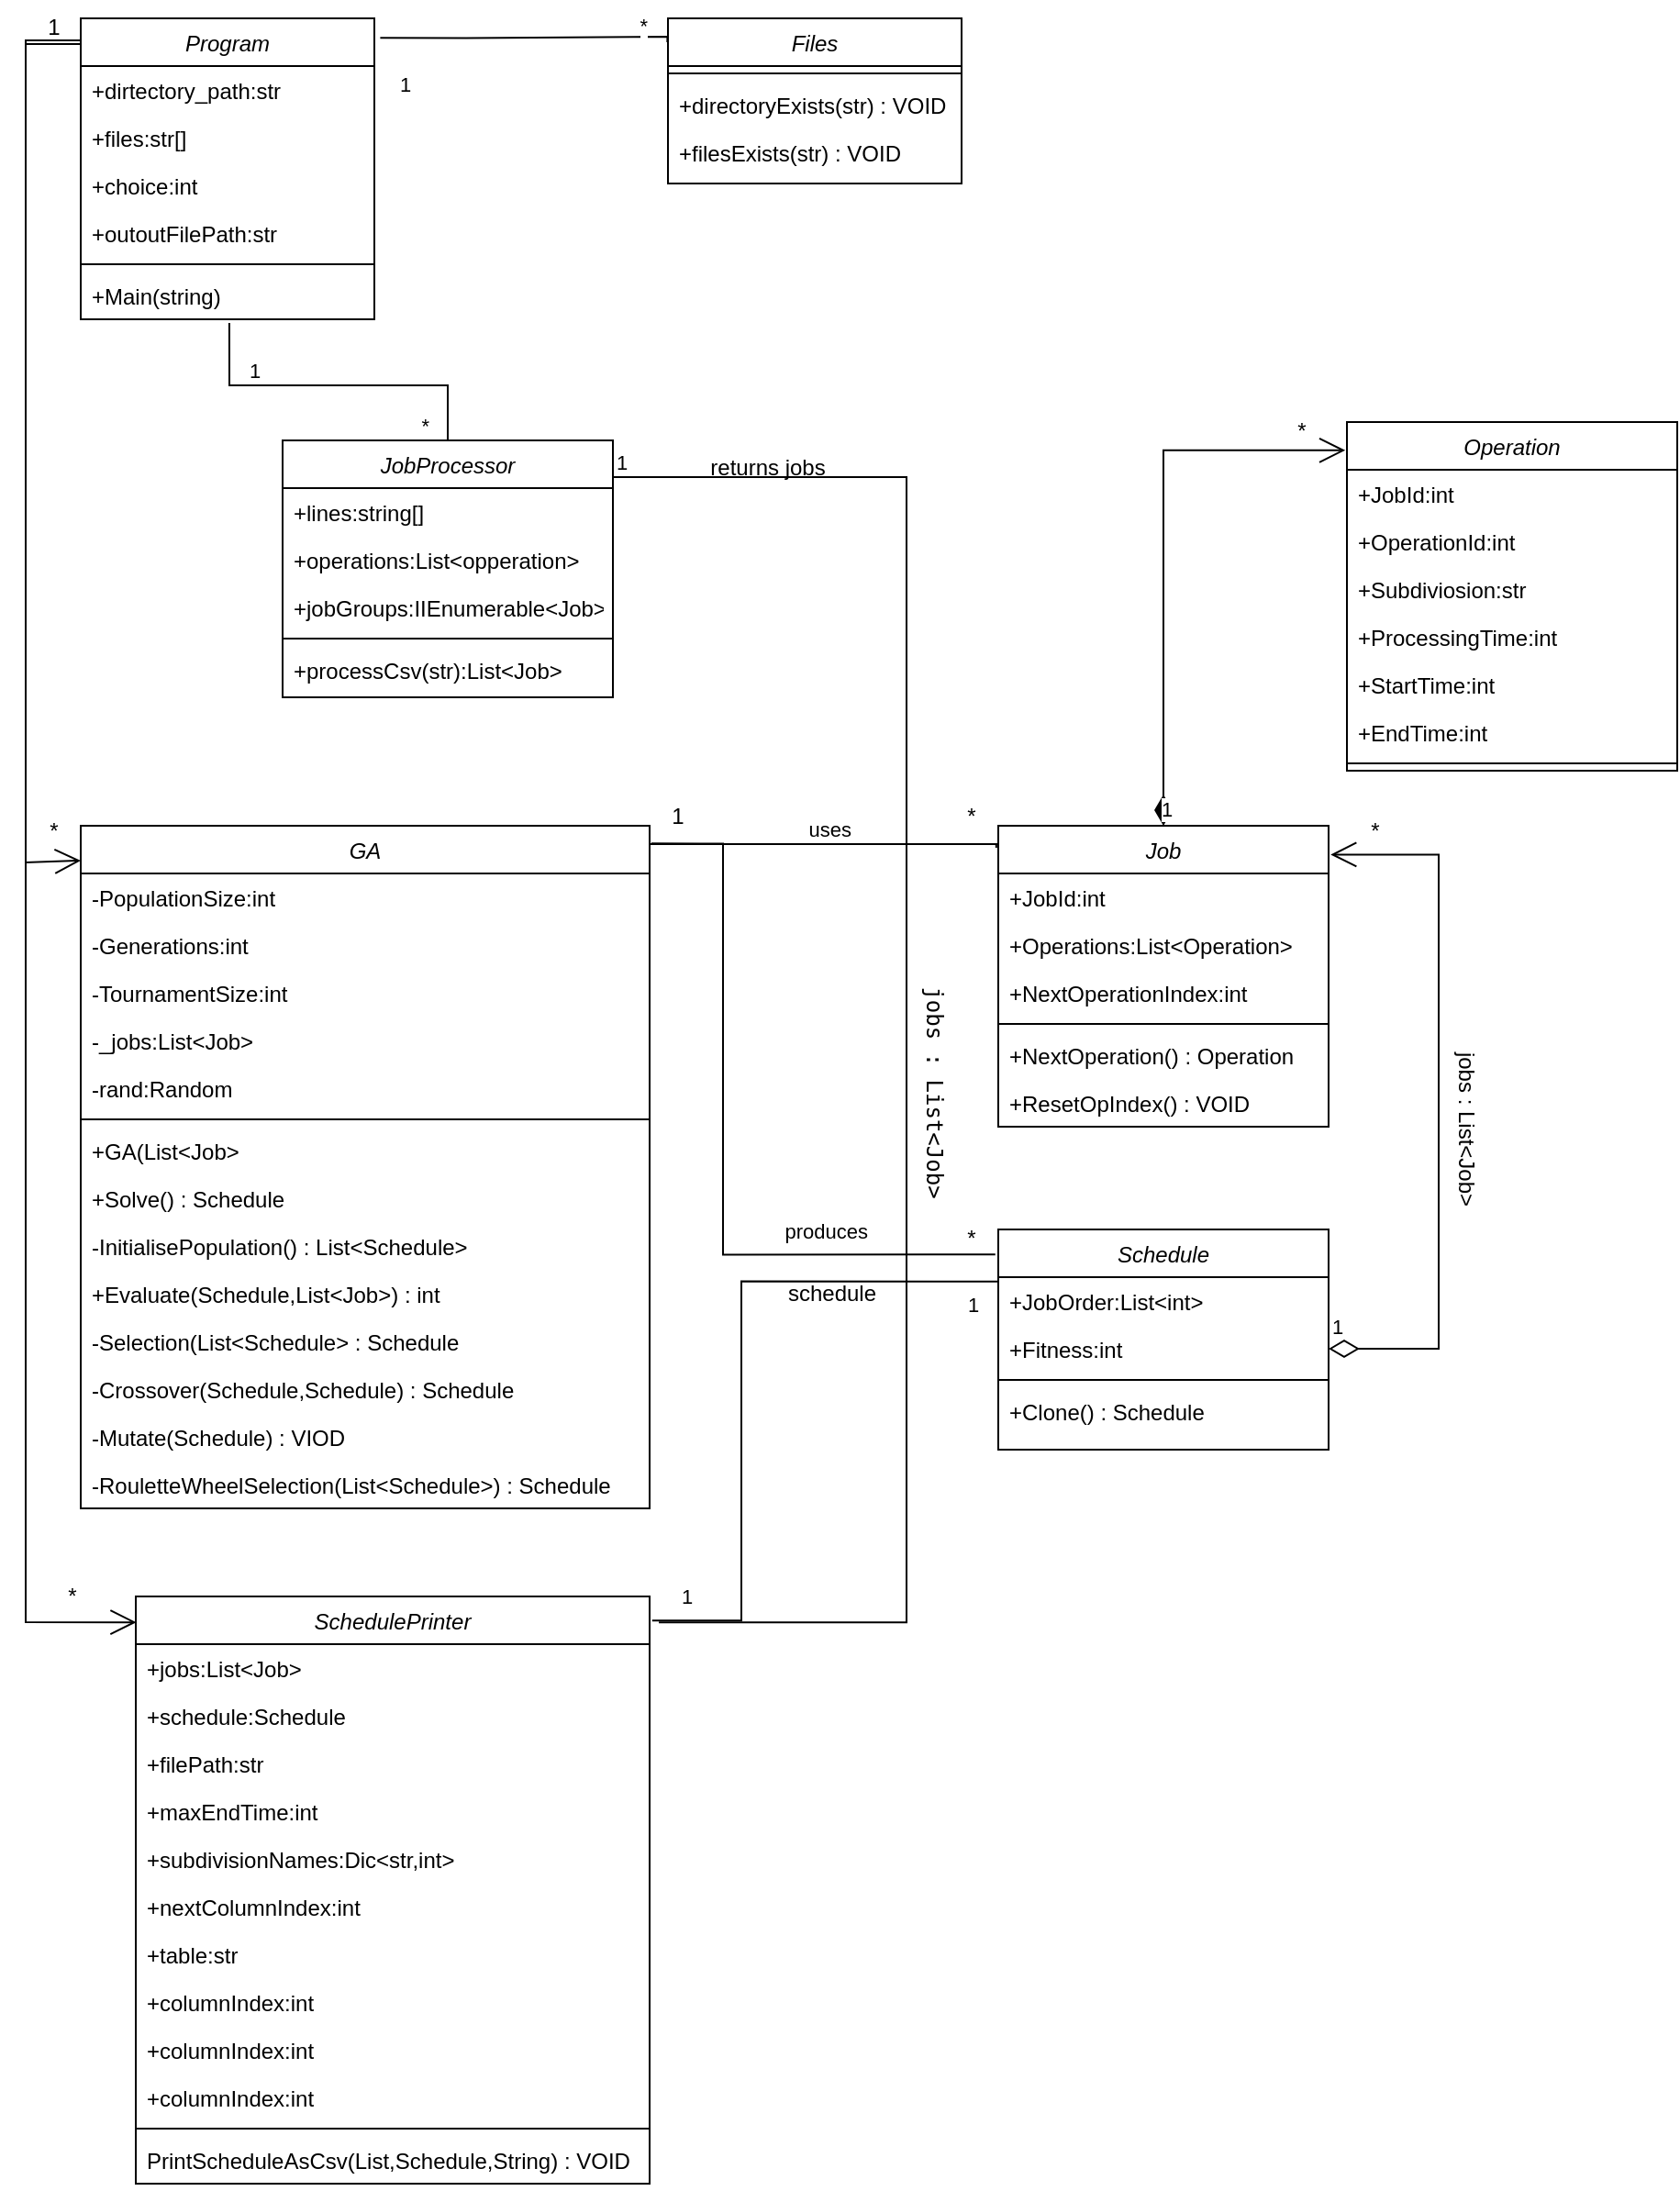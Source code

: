 <mxfile version="26.2.14">
  <diagram id="C5RBs43oDa-KdzZeNtuy" name="Page-1">
    <mxGraphModel dx="3420" dy="1413" grid="1" gridSize="10" guides="1" tooltips="1" connect="1" arrows="1" fold="1" page="1" pageScale="1" pageWidth="827" pageHeight="1169" math="0" shadow="0">
      <root>
        <mxCell id="WIyWlLk6GJQsqaUBKTNV-0" />
        <mxCell id="WIyWlLk6GJQsqaUBKTNV-1" parent="WIyWlLk6GJQsqaUBKTNV-0" />
        <mxCell id="zkfFHV4jXpPFQw0GAbJ--0" value="Program" style="swimlane;fontStyle=2;align=center;verticalAlign=top;childLayout=stackLayout;horizontal=1;startSize=26;horizontalStack=0;resizeParent=1;resizeLast=0;collapsible=1;marginBottom=0;rounded=0;shadow=0;strokeWidth=1;" parent="WIyWlLk6GJQsqaUBKTNV-1" vertex="1">
          <mxGeometry x="40" y="200" width="160" height="164" as="geometry">
            <mxRectangle x="230" y="140" width="160" height="26" as="alternateBounds" />
          </mxGeometry>
        </mxCell>
        <mxCell id="zkfFHV4jXpPFQw0GAbJ--1" value="+dirtectory_path:str" style="text;align=left;verticalAlign=top;spacingLeft=4;spacingRight=4;overflow=hidden;rotatable=0;points=[[0,0.5],[1,0.5]];portConstraint=eastwest;" parent="zkfFHV4jXpPFQw0GAbJ--0" vertex="1">
          <mxGeometry y="26" width="160" height="26" as="geometry" />
        </mxCell>
        <mxCell id="zkfFHV4jXpPFQw0GAbJ--2" value="+files:str[]" style="text;align=left;verticalAlign=top;spacingLeft=4;spacingRight=4;overflow=hidden;rotatable=0;points=[[0,0.5],[1,0.5]];portConstraint=eastwest;rounded=0;shadow=0;html=0;" parent="zkfFHV4jXpPFQw0GAbJ--0" vertex="1">
          <mxGeometry y="52" width="160" height="26" as="geometry" />
        </mxCell>
        <mxCell id="zkfFHV4jXpPFQw0GAbJ--3" value="+choice:int" style="text;align=left;verticalAlign=top;spacingLeft=4;spacingRight=4;overflow=hidden;rotatable=0;points=[[0,0.5],[1,0.5]];portConstraint=eastwest;rounded=0;shadow=0;html=0;" parent="zkfFHV4jXpPFQw0GAbJ--0" vertex="1">
          <mxGeometry y="78" width="160" height="26" as="geometry" />
        </mxCell>
        <mxCell id="TFi6oCp4vvTD5v9REaAA-0" value="+outoutFilePath:str" style="text;align=left;verticalAlign=top;spacingLeft=4;spacingRight=4;overflow=hidden;rotatable=0;points=[[0,0.5],[1,0.5]];portConstraint=eastwest;rounded=0;shadow=0;html=0;" parent="zkfFHV4jXpPFQw0GAbJ--0" vertex="1">
          <mxGeometry y="104" width="160" height="26" as="geometry" />
        </mxCell>
        <mxCell id="zkfFHV4jXpPFQw0GAbJ--4" value="" style="line;html=1;strokeWidth=1;align=left;verticalAlign=middle;spacingTop=-1;spacingLeft=3;spacingRight=3;rotatable=0;labelPosition=right;points=[];portConstraint=eastwest;" parent="zkfFHV4jXpPFQw0GAbJ--0" vertex="1">
          <mxGeometry y="130" width="160" height="8" as="geometry" />
        </mxCell>
        <mxCell id="zkfFHV4jXpPFQw0GAbJ--5" value="+Main(string)" style="text;align=left;verticalAlign=top;spacingLeft=4;spacingRight=4;overflow=hidden;rotatable=0;points=[[0,0.5],[1,0.5]];portConstraint=eastwest;" parent="zkfFHV4jXpPFQw0GAbJ--0" vertex="1">
          <mxGeometry y="138" width="160" height="26" as="geometry" />
        </mxCell>
        <mxCell id="TFi6oCp4vvTD5v9REaAA-1" value="SchedulePrinter" style="swimlane;fontStyle=2;align=center;verticalAlign=top;childLayout=stackLayout;horizontal=1;startSize=26;horizontalStack=0;resizeParent=1;resizeLast=0;collapsible=1;marginBottom=0;rounded=0;shadow=0;strokeWidth=1;" parent="WIyWlLk6GJQsqaUBKTNV-1" vertex="1">
          <mxGeometry x="70" y="1060" width="280" height="320" as="geometry">
            <mxRectangle x="240" y="40" width="160" height="26" as="alternateBounds" />
          </mxGeometry>
        </mxCell>
        <mxCell id="TFi6oCp4vvTD5v9REaAA-2" value="+jobs:List&lt;Job&gt;" style="text;align=left;verticalAlign=top;spacingLeft=4;spacingRight=4;overflow=hidden;rotatable=0;points=[[0,0.5],[1,0.5]];portConstraint=eastwest;" parent="TFi6oCp4vvTD5v9REaAA-1" vertex="1">
          <mxGeometry y="26" width="280" height="26" as="geometry" />
        </mxCell>
        <mxCell id="TFi6oCp4vvTD5v9REaAA-3" value="+schedule:Schedule" style="text;align=left;verticalAlign=top;spacingLeft=4;spacingRight=4;overflow=hidden;rotatable=0;points=[[0,0.5],[1,0.5]];portConstraint=eastwest;rounded=0;shadow=0;html=0;" parent="TFi6oCp4vvTD5v9REaAA-1" vertex="1">
          <mxGeometry y="52" width="280" height="26" as="geometry" />
        </mxCell>
        <mxCell id="TFi6oCp4vvTD5v9REaAA-4" value="+filePath:str" style="text;align=left;verticalAlign=top;spacingLeft=4;spacingRight=4;overflow=hidden;rotatable=0;points=[[0,0.5],[1,0.5]];portConstraint=eastwest;rounded=0;shadow=0;html=0;" parent="TFi6oCp4vvTD5v9REaAA-1" vertex="1">
          <mxGeometry y="78" width="280" height="26" as="geometry" />
        </mxCell>
        <mxCell id="TFi6oCp4vvTD5v9REaAA-5" value="+maxEndTime:int" style="text;align=left;verticalAlign=top;spacingLeft=4;spacingRight=4;overflow=hidden;rotatable=0;points=[[0,0.5],[1,0.5]];portConstraint=eastwest;rounded=0;shadow=0;html=0;" parent="TFi6oCp4vvTD5v9REaAA-1" vertex="1">
          <mxGeometry y="104" width="280" height="26" as="geometry" />
        </mxCell>
        <mxCell id="TFi6oCp4vvTD5v9REaAA-8" value="+subdivisionNames:Dic&lt;str,int&gt;" style="text;align=left;verticalAlign=top;spacingLeft=4;spacingRight=4;overflow=hidden;rotatable=0;points=[[0,0.5],[1,0.5]];portConstraint=eastwest;rounded=0;shadow=0;html=0;" parent="TFi6oCp4vvTD5v9REaAA-1" vertex="1">
          <mxGeometry y="130" width="280" height="26" as="geometry" />
        </mxCell>
        <mxCell id="TFi6oCp4vvTD5v9REaAA-10" value="+nextColumnIndex:int" style="text;align=left;verticalAlign=top;spacingLeft=4;spacingRight=4;overflow=hidden;rotatable=0;points=[[0,0.5],[1,0.5]];portConstraint=eastwest;rounded=0;shadow=0;html=0;" parent="TFi6oCp4vvTD5v9REaAA-1" vertex="1">
          <mxGeometry y="156" width="280" height="26" as="geometry" />
        </mxCell>
        <mxCell id="TFi6oCp4vvTD5v9REaAA-12" value="+table:str" style="text;align=left;verticalAlign=top;spacingLeft=4;spacingRight=4;overflow=hidden;rotatable=0;points=[[0,0.5],[1,0.5]];portConstraint=eastwest;rounded=0;shadow=0;html=0;" parent="TFi6oCp4vvTD5v9REaAA-1" vertex="1">
          <mxGeometry y="182" width="280" height="26" as="geometry" />
        </mxCell>
        <mxCell id="TFi6oCp4vvTD5v9REaAA-13" value="+columnIndex:int" style="text;align=left;verticalAlign=top;spacingLeft=4;spacingRight=4;overflow=hidden;rotatable=0;points=[[0,0.5],[1,0.5]];portConstraint=eastwest;rounded=0;shadow=0;html=0;" parent="TFi6oCp4vvTD5v9REaAA-1" vertex="1">
          <mxGeometry y="208" width="280" height="26" as="geometry" />
        </mxCell>
        <mxCell id="TFi6oCp4vvTD5v9REaAA-14" value="+columnIndex:int" style="text;align=left;verticalAlign=top;spacingLeft=4;spacingRight=4;overflow=hidden;rotatable=0;points=[[0,0.5],[1,0.5]];portConstraint=eastwest;rounded=0;shadow=0;html=0;" parent="TFi6oCp4vvTD5v9REaAA-1" vertex="1">
          <mxGeometry y="234" width="280" height="26" as="geometry" />
        </mxCell>
        <mxCell id="TFi6oCp4vvTD5v9REaAA-15" value="+columnIndex:int" style="text;align=left;verticalAlign=top;spacingLeft=4;spacingRight=4;overflow=hidden;rotatable=0;points=[[0,0.5],[1,0.5]];portConstraint=eastwest;rounded=0;shadow=0;html=0;" parent="TFi6oCp4vvTD5v9REaAA-1" vertex="1">
          <mxGeometry y="260" width="280" height="26" as="geometry" />
        </mxCell>
        <mxCell id="TFi6oCp4vvTD5v9REaAA-6" value="" style="line;html=1;strokeWidth=1;align=left;verticalAlign=middle;spacingTop=-1;spacingLeft=3;spacingRight=3;rotatable=0;labelPosition=right;points=[];portConstraint=eastwest;" parent="TFi6oCp4vvTD5v9REaAA-1" vertex="1">
          <mxGeometry y="286" width="280" height="8" as="geometry" />
        </mxCell>
        <mxCell id="TFi6oCp4vvTD5v9REaAA-7" value="PrintScheduleAsCsv(List,Schedule,String) : VOID" style="text;align=left;verticalAlign=top;spacingLeft=4;spacingRight=4;overflow=hidden;rotatable=0;points=[[0,0.5],[1,0.5]];portConstraint=eastwest;" parent="TFi6oCp4vvTD5v9REaAA-1" vertex="1">
          <mxGeometry y="294" width="280" height="26" as="geometry" />
        </mxCell>
        <mxCell id="TFi6oCp4vvTD5v9REaAA-16" value="Files" style="swimlane;fontStyle=2;align=center;verticalAlign=top;childLayout=stackLayout;horizontal=1;startSize=26;horizontalStack=0;resizeParent=1;resizeLast=0;collapsible=1;marginBottom=0;rounded=0;shadow=0;strokeWidth=1;" parent="WIyWlLk6GJQsqaUBKTNV-1" vertex="1">
          <mxGeometry x="360" y="200" width="160" height="90" as="geometry">
            <mxRectangle x="230" y="140" width="160" height="26" as="alternateBounds" />
          </mxGeometry>
        </mxCell>
        <mxCell id="TFi6oCp4vvTD5v9REaAA-21" value="" style="line;html=1;strokeWidth=1;align=left;verticalAlign=middle;spacingTop=-1;spacingLeft=3;spacingRight=3;rotatable=0;labelPosition=right;points=[];portConstraint=eastwest;" parent="TFi6oCp4vvTD5v9REaAA-16" vertex="1">
          <mxGeometry y="26" width="160" height="8" as="geometry" />
        </mxCell>
        <mxCell id="TFi6oCp4vvTD5v9REaAA-22" value="+directoryExists(str) : VOID" style="text;align=left;verticalAlign=top;spacingLeft=4;spacingRight=4;overflow=hidden;rotatable=0;points=[[0,0.5],[1,0.5]];portConstraint=eastwest;" parent="TFi6oCp4vvTD5v9REaAA-16" vertex="1">
          <mxGeometry y="34" width="160" height="26" as="geometry" />
        </mxCell>
        <mxCell id="TFi6oCp4vvTD5v9REaAA-23" value="+filesExists(str) : VOID" style="text;align=left;verticalAlign=top;spacingLeft=4;spacingRight=4;overflow=hidden;rotatable=0;points=[[0,0.5],[1,0.5]];portConstraint=eastwest;" parent="TFi6oCp4vvTD5v9REaAA-16" vertex="1">
          <mxGeometry y="60" width="160" height="26" as="geometry" />
        </mxCell>
        <mxCell id="TFi6oCp4vvTD5v9REaAA-24" value="JobProcessor" style="swimlane;fontStyle=2;align=center;verticalAlign=top;childLayout=stackLayout;horizontal=1;startSize=26;horizontalStack=0;resizeParent=1;resizeLast=0;collapsible=1;marginBottom=0;rounded=0;shadow=0;strokeWidth=1;" parent="WIyWlLk6GJQsqaUBKTNV-1" vertex="1">
          <mxGeometry x="150" y="430" width="180" height="140" as="geometry">
            <mxRectangle x="230" y="140" width="160" height="26" as="alternateBounds" />
          </mxGeometry>
        </mxCell>
        <mxCell id="TFi6oCp4vvTD5v9REaAA-25" value="+lines:string[]" style="text;align=left;verticalAlign=top;spacingLeft=4;spacingRight=4;overflow=hidden;rotatable=0;points=[[0,0.5],[1,0.5]];portConstraint=eastwest;" parent="TFi6oCp4vvTD5v9REaAA-24" vertex="1">
          <mxGeometry y="26" width="180" height="26" as="geometry" />
        </mxCell>
        <mxCell id="TFi6oCp4vvTD5v9REaAA-26" value="+operations:List&lt;opperation&gt;" style="text;align=left;verticalAlign=top;spacingLeft=4;spacingRight=4;overflow=hidden;rotatable=0;points=[[0,0.5],[1,0.5]];portConstraint=eastwest;rounded=0;shadow=0;html=0;" parent="TFi6oCp4vvTD5v9REaAA-24" vertex="1">
          <mxGeometry y="52" width="180" height="26" as="geometry" />
        </mxCell>
        <mxCell id="TFi6oCp4vvTD5v9REaAA-27" value="+jobGroups:IIEnumerable&lt;Job&gt;" style="text;align=left;verticalAlign=top;spacingLeft=4;spacingRight=4;overflow=hidden;rotatable=0;points=[[0,0.5],[1,0.5]];portConstraint=eastwest;rounded=0;shadow=0;html=0;" parent="TFi6oCp4vvTD5v9REaAA-24" vertex="1">
          <mxGeometry y="78" width="180" height="26" as="geometry" />
        </mxCell>
        <mxCell id="TFi6oCp4vvTD5v9REaAA-29" value="" style="line;html=1;strokeWidth=1;align=left;verticalAlign=middle;spacingTop=-1;spacingLeft=3;spacingRight=3;rotatable=0;labelPosition=right;points=[];portConstraint=eastwest;" parent="TFi6oCp4vvTD5v9REaAA-24" vertex="1">
          <mxGeometry y="104" width="180" height="8" as="geometry" />
        </mxCell>
        <mxCell id="TFi6oCp4vvTD5v9REaAA-30" value="+processCsv(str):List&lt;Job&gt;" style="text;align=left;verticalAlign=top;spacingLeft=4;spacingRight=4;overflow=hidden;rotatable=0;points=[[0,0.5],[1,0.5]];portConstraint=eastwest;" parent="TFi6oCp4vvTD5v9REaAA-24" vertex="1">
          <mxGeometry y="112" width="180" height="26" as="geometry" />
        </mxCell>
        <mxCell id="TFi6oCp4vvTD5v9REaAA-31" value="Job" style="swimlane;fontStyle=2;align=center;verticalAlign=top;childLayout=stackLayout;horizontal=1;startSize=26;horizontalStack=0;resizeParent=1;resizeLast=0;collapsible=1;marginBottom=0;rounded=0;shadow=0;strokeWidth=1;" parent="WIyWlLk6GJQsqaUBKTNV-1" vertex="1">
          <mxGeometry x="540" y="640" width="180" height="164" as="geometry">
            <mxRectangle x="230" y="140" width="160" height="26" as="alternateBounds" />
          </mxGeometry>
        </mxCell>
        <mxCell id="TFi6oCp4vvTD5v9REaAA-32" value="+JobId:int" style="text;align=left;verticalAlign=top;spacingLeft=4;spacingRight=4;overflow=hidden;rotatable=0;points=[[0,0.5],[1,0.5]];portConstraint=eastwest;" parent="TFi6oCp4vvTD5v9REaAA-31" vertex="1">
          <mxGeometry y="26" width="180" height="26" as="geometry" />
        </mxCell>
        <mxCell id="TFi6oCp4vvTD5v9REaAA-33" value="+Operations:List&lt;Operation&gt;" style="text;align=left;verticalAlign=top;spacingLeft=4;spacingRight=4;overflow=hidden;rotatable=0;points=[[0,0.5],[1,0.5]];portConstraint=eastwest;rounded=0;shadow=0;html=0;" parent="TFi6oCp4vvTD5v9REaAA-31" vertex="1">
          <mxGeometry y="52" width="180" height="26" as="geometry" />
        </mxCell>
        <mxCell id="TFi6oCp4vvTD5v9REaAA-34" value="+NextOperationIndex:int" style="text;align=left;verticalAlign=top;spacingLeft=4;spacingRight=4;overflow=hidden;rotatable=0;points=[[0,0.5],[1,0.5]];portConstraint=eastwest;rounded=0;shadow=0;html=0;" parent="TFi6oCp4vvTD5v9REaAA-31" vertex="1">
          <mxGeometry y="78" width="180" height="26" as="geometry" />
        </mxCell>
        <mxCell id="TFi6oCp4vvTD5v9REaAA-36" value="" style="line;html=1;strokeWidth=1;align=left;verticalAlign=middle;spacingTop=-1;spacingLeft=3;spacingRight=3;rotatable=0;labelPosition=right;points=[];portConstraint=eastwest;" parent="TFi6oCp4vvTD5v9REaAA-31" vertex="1">
          <mxGeometry y="104" width="180" height="8" as="geometry" />
        </mxCell>
        <mxCell id="TFi6oCp4vvTD5v9REaAA-37" value="+NextOperation() : Operation" style="text;align=left;verticalAlign=top;spacingLeft=4;spacingRight=4;overflow=hidden;rotatable=0;points=[[0,0.5],[1,0.5]];portConstraint=eastwest;" parent="TFi6oCp4vvTD5v9REaAA-31" vertex="1">
          <mxGeometry y="112" width="180" height="26" as="geometry" />
        </mxCell>
        <mxCell id="TFi6oCp4vvTD5v9REaAA-38" value="+ResetOpIndex() : VOID" style="text;align=left;verticalAlign=top;spacingLeft=4;spacingRight=4;overflow=hidden;rotatable=0;points=[[0,0.5],[1,0.5]];portConstraint=eastwest;" parent="TFi6oCp4vvTD5v9REaAA-31" vertex="1">
          <mxGeometry y="138" width="180" height="26" as="geometry" />
        </mxCell>
        <mxCell id="TFi6oCp4vvTD5v9REaAA-39" value="Operation" style="swimlane;fontStyle=2;align=center;verticalAlign=top;childLayout=stackLayout;horizontal=1;startSize=26;horizontalStack=0;resizeParent=1;resizeLast=0;collapsible=1;marginBottom=0;rounded=0;shadow=0;strokeWidth=1;" parent="WIyWlLk6GJQsqaUBKTNV-1" vertex="1">
          <mxGeometry x="730" y="420" width="180" height="190" as="geometry">
            <mxRectangle x="230" y="140" width="160" height="26" as="alternateBounds" />
          </mxGeometry>
        </mxCell>
        <mxCell id="TFi6oCp4vvTD5v9REaAA-40" value="+JobId:int" style="text;align=left;verticalAlign=top;spacingLeft=4;spacingRight=4;overflow=hidden;rotatable=0;points=[[0,0.5],[1,0.5]];portConstraint=eastwest;" parent="TFi6oCp4vvTD5v9REaAA-39" vertex="1">
          <mxGeometry y="26" width="180" height="26" as="geometry" />
        </mxCell>
        <mxCell id="TFi6oCp4vvTD5v9REaAA-41" value="+OperationId:int" style="text;align=left;verticalAlign=top;spacingLeft=4;spacingRight=4;overflow=hidden;rotatable=0;points=[[0,0.5],[1,0.5]];portConstraint=eastwest;rounded=0;shadow=0;html=0;" parent="TFi6oCp4vvTD5v9REaAA-39" vertex="1">
          <mxGeometry y="52" width="180" height="26" as="geometry" />
        </mxCell>
        <mxCell id="TFi6oCp4vvTD5v9REaAA-42" value="+Subdiviosion:str" style="text;align=left;verticalAlign=top;spacingLeft=4;spacingRight=4;overflow=hidden;rotatable=0;points=[[0,0.5],[1,0.5]];portConstraint=eastwest;rounded=0;shadow=0;html=0;" parent="TFi6oCp4vvTD5v9REaAA-39" vertex="1">
          <mxGeometry y="78" width="180" height="26" as="geometry" />
        </mxCell>
        <mxCell id="TFi6oCp4vvTD5v9REaAA-46" value="+ProcessingTime:int" style="text;align=left;verticalAlign=top;spacingLeft=4;spacingRight=4;overflow=hidden;rotatable=0;points=[[0,0.5],[1,0.5]];portConstraint=eastwest;rounded=0;shadow=0;html=0;" parent="TFi6oCp4vvTD5v9REaAA-39" vertex="1">
          <mxGeometry y="104" width="180" height="26" as="geometry" />
        </mxCell>
        <mxCell id="TFi6oCp4vvTD5v9REaAA-47" value="+StartTime:int" style="text;align=left;verticalAlign=top;spacingLeft=4;spacingRight=4;overflow=hidden;rotatable=0;points=[[0,0.5],[1,0.5]];portConstraint=eastwest;rounded=0;shadow=0;html=0;" parent="TFi6oCp4vvTD5v9REaAA-39" vertex="1">
          <mxGeometry y="130" width="180" height="26" as="geometry" />
        </mxCell>
        <mxCell id="TFi6oCp4vvTD5v9REaAA-48" value="+EndTime:int" style="text;align=left;verticalAlign=top;spacingLeft=4;spacingRight=4;overflow=hidden;rotatable=0;points=[[0,0.5],[1,0.5]];portConstraint=eastwest;rounded=0;shadow=0;html=0;" parent="TFi6oCp4vvTD5v9REaAA-39" vertex="1">
          <mxGeometry y="156" width="180" height="26" as="geometry" />
        </mxCell>
        <mxCell id="TFi6oCp4vvTD5v9REaAA-43" value="" style="line;html=1;strokeWidth=1;align=left;verticalAlign=middle;spacingTop=-1;spacingLeft=3;spacingRight=3;rotatable=0;labelPosition=right;points=[];portConstraint=eastwest;" parent="TFi6oCp4vvTD5v9REaAA-39" vertex="1">
          <mxGeometry y="182" width="180" height="8" as="geometry" />
        </mxCell>
        <mxCell id="TFi6oCp4vvTD5v9REaAA-49" value="Schedule" style="swimlane;fontStyle=2;align=center;verticalAlign=top;childLayout=stackLayout;horizontal=1;startSize=26;horizontalStack=0;resizeParent=1;resizeLast=0;collapsible=1;marginBottom=0;rounded=0;shadow=0;strokeWidth=1;" parent="WIyWlLk6GJQsqaUBKTNV-1" vertex="1">
          <mxGeometry x="540" y="860" width="180" height="120" as="geometry">
            <mxRectangle x="230" y="140" width="160" height="26" as="alternateBounds" />
          </mxGeometry>
        </mxCell>
        <mxCell id="TFi6oCp4vvTD5v9REaAA-50" value="+JobOrder:List&lt;int&gt;" style="text;align=left;verticalAlign=top;spacingLeft=4;spacingRight=4;overflow=hidden;rotatable=0;points=[[0,0.5],[1,0.5]];portConstraint=eastwest;" parent="TFi6oCp4vvTD5v9REaAA-49" vertex="1">
          <mxGeometry y="26" width="180" height="26" as="geometry" />
        </mxCell>
        <mxCell id="TFi6oCp4vvTD5v9REaAA-51" value="+Fitness:int" style="text;align=left;verticalAlign=top;spacingLeft=4;spacingRight=4;overflow=hidden;rotatable=0;points=[[0,0.5],[1,0.5]];portConstraint=eastwest;rounded=0;shadow=0;html=0;" parent="TFi6oCp4vvTD5v9REaAA-49" vertex="1">
          <mxGeometry y="52" width="180" height="26" as="geometry" />
        </mxCell>
        <mxCell id="TFi6oCp4vvTD5v9REaAA-53" value="" style="line;html=1;strokeWidth=1;align=left;verticalAlign=middle;spacingTop=-1;spacingLeft=3;spacingRight=3;rotatable=0;labelPosition=right;points=[];portConstraint=eastwest;" parent="TFi6oCp4vvTD5v9REaAA-49" vertex="1">
          <mxGeometry y="78" width="180" height="8" as="geometry" />
        </mxCell>
        <mxCell id="TFi6oCp4vvTD5v9REaAA-54" value="+Clone() : Schedule" style="text;align=left;verticalAlign=top;spacingLeft=4;spacingRight=4;overflow=hidden;rotatable=0;points=[[0,0.5],[1,0.5]];portConstraint=eastwest;" parent="TFi6oCp4vvTD5v9REaAA-49" vertex="1">
          <mxGeometry y="86" width="180" height="26" as="geometry" />
        </mxCell>
        <mxCell id="TFi6oCp4vvTD5v9REaAA-56" value="GA" style="swimlane;fontStyle=2;align=center;verticalAlign=top;childLayout=stackLayout;horizontal=1;startSize=26;horizontalStack=0;resizeParent=1;resizeLast=0;collapsible=1;marginBottom=0;rounded=0;shadow=0;strokeWidth=1;" parent="WIyWlLk6GJQsqaUBKTNV-1" vertex="1">
          <mxGeometry x="40" y="640" width="310" height="372" as="geometry">
            <mxRectangle x="230" y="140" width="160" height="26" as="alternateBounds" />
          </mxGeometry>
        </mxCell>
        <mxCell id="TFi6oCp4vvTD5v9REaAA-57" value="-PopulationSize:int" style="text;align=left;verticalAlign=top;spacingLeft=4;spacingRight=4;overflow=hidden;rotatable=0;points=[[0,0.5],[1,0.5]];portConstraint=eastwest;" parent="TFi6oCp4vvTD5v9REaAA-56" vertex="1">
          <mxGeometry y="26" width="310" height="26" as="geometry" />
        </mxCell>
        <mxCell id="TFi6oCp4vvTD5v9REaAA-63" value="-Generations:int" style="text;align=left;verticalAlign=top;spacingLeft=4;spacingRight=4;overflow=hidden;rotatable=0;points=[[0,0.5],[1,0.5]];portConstraint=eastwest;" parent="TFi6oCp4vvTD5v9REaAA-56" vertex="1">
          <mxGeometry y="52" width="310" height="26" as="geometry" />
        </mxCell>
        <mxCell id="TFi6oCp4vvTD5v9REaAA-64" value="-TournamentSize:int" style="text;align=left;verticalAlign=top;spacingLeft=4;spacingRight=4;overflow=hidden;rotatable=0;points=[[0,0.5],[1,0.5]];portConstraint=eastwest;" parent="TFi6oCp4vvTD5v9REaAA-56" vertex="1">
          <mxGeometry y="78" width="310" height="26" as="geometry" />
        </mxCell>
        <mxCell id="TFi6oCp4vvTD5v9REaAA-65" value="-_jobs:List&lt;Job&gt;" style="text;align=left;verticalAlign=top;spacingLeft=4;spacingRight=4;overflow=hidden;rotatable=0;points=[[0,0.5],[1,0.5]];portConstraint=eastwest;" parent="TFi6oCp4vvTD5v9REaAA-56" vertex="1">
          <mxGeometry y="104" width="310" height="26" as="geometry" />
        </mxCell>
        <mxCell id="TFi6oCp4vvTD5v9REaAA-66" value="-rand:Random" style="text;align=left;verticalAlign=top;spacingLeft=4;spacingRight=4;overflow=hidden;rotatable=0;points=[[0,0.5],[1,0.5]];portConstraint=eastwest;" parent="TFi6oCp4vvTD5v9REaAA-56" vertex="1">
          <mxGeometry y="130" width="310" height="26" as="geometry" />
        </mxCell>
        <mxCell id="TFi6oCp4vvTD5v9REaAA-60" value="" style="line;html=1;strokeWidth=1;align=left;verticalAlign=middle;spacingTop=-1;spacingLeft=3;spacingRight=3;rotatable=0;labelPosition=right;points=[];portConstraint=eastwest;" parent="TFi6oCp4vvTD5v9REaAA-56" vertex="1">
          <mxGeometry y="156" width="310" height="8" as="geometry" />
        </mxCell>
        <mxCell id="TFi6oCp4vvTD5v9REaAA-61" value="+GA(List&lt;Job&gt;" style="text;align=left;verticalAlign=top;spacingLeft=4;spacingRight=4;overflow=hidden;rotatable=0;points=[[0,0.5],[1,0.5]];portConstraint=eastwest;" parent="TFi6oCp4vvTD5v9REaAA-56" vertex="1">
          <mxGeometry y="164" width="310" height="26" as="geometry" />
        </mxCell>
        <mxCell id="TFi6oCp4vvTD5v9REaAA-62" value="+Solve() : Schedule" style="text;align=left;verticalAlign=top;spacingLeft=4;spacingRight=4;overflow=hidden;rotatable=0;points=[[0,0.5],[1,0.5]];portConstraint=eastwest;" parent="TFi6oCp4vvTD5v9REaAA-56" vertex="1">
          <mxGeometry y="190" width="310" height="26" as="geometry" />
        </mxCell>
        <mxCell id="TFi6oCp4vvTD5v9REaAA-67" value="-InitialisePopulation() : List&lt;Schedule&gt;" style="text;align=left;verticalAlign=top;spacingLeft=4;spacingRight=4;overflow=hidden;rotatable=0;points=[[0,0.5],[1,0.5]];portConstraint=eastwest;" parent="TFi6oCp4vvTD5v9REaAA-56" vertex="1">
          <mxGeometry y="216" width="310" height="26" as="geometry" />
        </mxCell>
        <mxCell id="TFi6oCp4vvTD5v9REaAA-68" value="+Evaluate(Schedule,List&lt;Job&gt;) : int" style="text;align=left;verticalAlign=top;spacingLeft=4;spacingRight=4;overflow=hidden;rotatable=0;points=[[0,0.5],[1,0.5]];portConstraint=eastwest;" parent="TFi6oCp4vvTD5v9REaAA-56" vertex="1">
          <mxGeometry y="242" width="310" height="26" as="geometry" />
        </mxCell>
        <mxCell id="TFi6oCp4vvTD5v9REaAA-69" value="-Selection(List&lt;Schedule&gt; : Schedule" style="text;align=left;verticalAlign=top;spacingLeft=4;spacingRight=4;overflow=hidden;rotatable=0;points=[[0,0.5],[1,0.5]];portConstraint=eastwest;" parent="TFi6oCp4vvTD5v9REaAA-56" vertex="1">
          <mxGeometry y="268" width="310" height="26" as="geometry" />
        </mxCell>
        <mxCell id="TFi6oCp4vvTD5v9REaAA-70" value="-Crossover(Schedule,Schedule) : Schedule" style="text;align=left;verticalAlign=top;spacingLeft=4;spacingRight=4;overflow=hidden;rotatable=0;points=[[0,0.5],[1,0.5]];portConstraint=eastwest;" parent="TFi6oCp4vvTD5v9REaAA-56" vertex="1">
          <mxGeometry y="294" width="310" height="26" as="geometry" />
        </mxCell>
        <mxCell id="TFi6oCp4vvTD5v9REaAA-71" value="-Mutate(Schedule) : VIOD" style="text;align=left;verticalAlign=top;spacingLeft=4;spacingRight=4;overflow=hidden;rotatable=0;points=[[0,0.5],[1,0.5]];portConstraint=eastwest;" parent="TFi6oCp4vvTD5v9REaAA-56" vertex="1">
          <mxGeometry y="320" width="310" height="26" as="geometry" />
        </mxCell>
        <mxCell id="TFi6oCp4vvTD5v9REaAA-72" value="-RouletteWheelSelection(List&lt;Schedule&gt;) : Schedule" style="text;align=left;verticalAlign=top;spacingLeft=4;spacingRight=4;overflow=hidden;rotatable=0;points=[[0,0.5],[1,0.5]];portConstraint=eastwest;" parent="TFi6oCp4vvTD5v9REaAA-56" vertex="1">
          <mxGeometry y="346" width="310" height="26" as="geometry" />
        </mxCell>
        <mxCell id="T-_2Tafm_5Klla4P0tED-0" value="" style="endArrow=none;html=1;edgeStyle=orthogonalEdgeStyle;rounded=0;" edge="1" parent="WIyWlLk6GJQsqaUBKTNV-1">
          <mxGeometry relative="1" as="geometry">
            <mxPoint x="350" y="650" as="sourcePoint" />
            <mxPoint x="540" y="650" as="targetPoint" />
            <Array as="points">
              <mxPoint x="538" y="650" />
            </Array>
          </mxGeometry>
        </mxCell>
        <mxCell id="T-_2Tafm_5Klla4P0tED-2" value="uses" style="edgeLabel;resizable=0;html=1;align=right;verticalAlign=bottom;" connectable="0" vertex="1" parent="T-_2Tafm_5Klla4P0tED-0">
          <mxGeometry x="1" relative="1" as="geometry">
            <mxPoint x="-80" as="offset" />
          </mxGeometry>
        </mxCell>
        <mxCell id="T-_2Tafm_5Klla4P0tED-3" value="" style="endArrow=none;html=1;edgeStyle=orthogonalEdgeStyle;rounded=0;exitX=1.003;exitY=0.026;exitDx=0;exitDy=0;exitPerimeter=0;entryX=-0.009;entryY=0.114;entryDx=0;entryDy=0;entryPerimeter=0;" edge="1" parent="WIyWlLk6GJQsqaUBKTNV-1" source="TFi6oCp4vvTD5v9REaAA-56" target="TFi6oCp4vvTD5v9REaAA-49">
          <mxGeometry relative="1" as="geometry">
            <mxPoint x="370" y="700" as="sourcePoint" />
            <mxPoint x="530" y="700" as="targetPoint" />
            <Array as="points">
              <mxPoint x="390" y="650" />
              <mxPoint x="390" y="874" />
            </Array>
          </mxGeometry>
        </mxCell>
        <mxCell id="T-_2Tafm_5Klla4P0tED-5" value="produces" style="edgeLabel;resizable=0;html=1;align=right;verticalAlign=bottom;" connectable="0" vertex="1" parent="T-_2Tafm_5Klla4P0tED-3">
          <mxGeometry x="1" relative="1" as="geometry">
            <mxPoint x="-69" y="-4" as="offset" />
          </mxGeometry>
        </mxCell>
        <mxCell id="T-_2Tafm_5Klla4P0tED-6" value="1" style="text;html=1;align=center;verticalAlign=middle;resizable=0;points=[];autosize=1;strokeColor=none;fillColor=none;" vertex="1" parent="WIyWlLk6GJQsqaUBKTNV-1">
          <mxGeometry x="350" y="620" width="30" height="30" as="geometry" />
        </mxCell>
        <mxCell id="T-_2Tafm_5Klla4P0tED-7" value="*" style="text;html=1;align=center;verticalAlign=middle;resizable=0;points=[];autosize=1;strokeColor=none;fillColor=none;" vertex="1" parent="WIyWlLk6GJQsqaUBKTNV-1">
          <mxGeometry x="510" y="620" width="30" height="30" as="geometry" />
        </mxCell>
        <mxCell id="T-_2Tafm_5Klla4P0tED-8" value="*" style="text;html=1;align=center;verticalAlign=middle;resizable=0;points=[];autosize=1;strokeColor=none;fillColor=none;" vertex="1" parent="WIyWlLk6GJQsqaUBKTNV-1">
          <mxGeometry x="510" y="850" width="30" height="30" as="geometry" />
        </mxCell>
        <mxCell id="T-_2Tafm_5Klla4P0tED-9" value="1" style="endArrow=open;html=1;endSize=12;startArrow=diamondThin;startSize=14;startFill=0;edgeStyle=orthogonalEdgeStyle;align=left;verticalAlign=bottom;rounded=0;exitX=1;exitY=0.5;exitDx=0;exitDy=0;entryX=1.006;entryY=0.096;entryDx=0;entryDy=0;entryPerimeter=0;" edge="1" parent="WIyWlLk6GJQsqaUBKTNV-1" source="TFi6oCp4vvTD5v9REaAA-51" target="TFi6oCp4vvTD5v9REaAA-31">
          <mxGeometry x="-1" y="3" relative="1" as="geometry">
            <mxPoint x="600" y="840" as="sourcePoint" />
            <mxPoint x="760" y="780" as="targetPoint" />
            <Array as="points">
              <mxPoint x="780" y="925" />
              <mxPoint x="780" y="656" />
            </Array>
          </mxGeometry>
        </mxCell>
        <mxCell id="T-_2Tafm_5Klla4P0tED-10" value="*" style="text;html=1;align=center;verticalAlign=middle;resizable=0;points=[];autosize=1;strokeColor=none;fillColor=none;" vertex="1" parent="WIyWlLk6GJQsqaUBKTNV-1">
          <mxGeometry x="730" y="628" width="30" height="30" as="geometry" />
        </mxCell>
        <mxCell id="T-_2Tafm_5Klla4P0tED-11" value="jobs : List&amp;lt;Job&amp;gt;" style="text;html=1;align=center;verticalAlign=middle;resizable=0;points=[];autosize=1;strokeColor=none;fillColor=none;rotation=90;" vertex="1" parent="WIyWlLk6GJQsqaUBKTNV-1">
          <mxGeometry x="740" y="790" width="110" height="30" as="geometry" />
        </mxCell>
        <mxCell id="T-_2Tafm_5Klla4P0tED-12" value="1" style="endArrow=open;html=1;endSize=12;startArrow=diamondThin;startSize=14;startFill=1;edgeStyle=orthogonalEdgeStyle;align=left;verticalAlign=bottom;rounded=0;entryX=-0.005;entryY=0.081;entryDx=0;entryDy=0;entryPerimeter=0;exitX=0.5;exitY=0;exitDx=0;exitDy=0;" edge="1" parent="WIyWlLk6GJQsqaUBKTNV-1" source="TFi6oCp4vvTD5v9REaAA-31" target="TFi6oCp4vvTD5v9REaAA-39">
          <mxGeometry x="-1" y="3" relative="1" as="geometry">
            <mxPoint x="530" y="530" as="sourcePoint" />
            <mxPoint x="690" y="530" as="targetPoint" />
          </mxGeometry>
        </mxCell>
        <mxCell id="T-_2Tafm_5Klla4P0tED-13" value="*" style="text;html=1;align=center;verticalAlign=middle;resizable=0;points=[];autosize=1;strokeColor=none;fillColor=none;" vertex="1" parent="WIyWlLk6GJQsqaUBKTNV-1">
          <mxGeometry x="690" y="410" width="30" height="30" as="geometry" />
        </mxCell>
        <mxCell id="T-_2Tafm_5Klla4P0tED-14" value="" style="endArrow=none;html=1;edgeStyle=orthogonalEdgeStyle;rounded=0;exitX=1.005;exitY=0.041;exitDx=0;exitDy=0;exitPerimeter=0;entryX=-0.002;entryY=0.09;entryDx=0;entryDy=0;entryPerimeter=0;" edge="1" parent="WIyWlLk6GJQsqaUBKTNV-1" source="TFi6oCp4vvTD5v9REaAA-1" target="TFi6oCp4vvTD5v9REaAA-50">
          <mxGeometry relative="1" as="geometry">
            <mxPoint x="420" y="1080" as="sourcePoint" />
            <mxPoint x="580" y="1080" as="targetPoint" />
            <Array as="points">
              <mxPoint x="400" y="1073" />
              <mxPoint x="400" y="888" />
            </Array>
          </mxGeometry>
        </mxCell>
        <mxCell id="T-_2Tafm_5Klla4P0tED-18" value="1" style="edgeLabel;html=1;align=center;verticalAlign=middle;resizable=0;points=[];" vertex="1" connectable="0" parent="T-_2Tafm_5Klla4P0tED-14">
          <mxGeometry x="-0.911" y="11" relative="1" as="geometry">
            <mxPoint x="2" y="-2" as="offset" />
          </mxGeometry>
        </mxCell>
        <mxCell id="T-_2Tafm_5Klla4P0tED-19" value="1" style="edgeLabel;html=1;align=center;verticalAlign=middle;resizable=0;points=[];" vertex="1" connectable="0" parent="WIyWlLk6GJQsqaUBKTNV-1">
          <mxGeometry x="490.004" y="1059.998" as="geometry">
            <mxPoint x="36" y="-159" as="offset" />
          </mxGeometry>
        </mxCell>
        <mxCell id="T-_2Tafm_5Klla4P0tED-20" value="schedule" style="text;html=1;align=center;verticalAlign=middle;resizable=0;points=[];autosize=1;strokeColor=none;fillColor=none;" vertex="1" parent="WIyWlLk6GJQsqaUBKTNV-1">
          <mxGeometry x="414" y="880" width="70" height="30" as="geometry" />
        </mxCell>
        <mxCell id="T-_2Tafm_5Klla4P0tED-21" value="" style="endArrow=none;html=1;edgeStyle=orthogonalEdgeStyle;rounded=0;exitX=1.018;exitY=0.044;exitDx=0;exitDy=0;exitPerimeter=0;entryX=0;entryY=0.098;entryDx=0;entryDy=0;entryPerimeter=0;" edge="1" parent="WIyWlLk6GJQsqaUBKTNV-1" source="TFi6oCp4vvTD5v9REaAA-1" target="TFi6oCp4vvTD5v9REaAA-31">
          <mxGeometry relative="1" as="geometry">
            <mxPoint x="430" y="1170" as="sourcePoint" />
            <mxPoint x="590" y="1170" as="targetPoint" />
            <Array as="points">
              <mxPoint x="490" y="1074" />
              <mxPoint x="490" y="650" />
              <mxPoint x="540" y="650" />
            </Array>
          </mxGeometry>
        </mxCell>
        <mxCell id="T-_2Tafm_5Klla4P0tED-24" value="&lt;code data-end=&quot;1685&quot; data-start=&quot;1667&quot;&gt;jobs : List&amp;lt;Job&amp;gt;&lt;/code&gt;" style="text;html=1;align=center;verticalAlign=middle;resizable=0;points=[];autosize=1;strokeColor=none;fillColor=none;rotation=90;" vertex="1" parent="WIyWlLk6GJQsqaUBKTNV-1">
          <mxGeometry x="440" y="770" width="130" height="30" as="geometry" />
        </mxCell>
        <mxCell id="T-_2Tafm_5Klla4P0tED-25" value="" style="endArrow=none;html=1;edgeStyle=orthogonalEdgeStyle;rounded=0;exitX=1;exitY=0.143;exitDx=0;exitDy=0;exitPerimeter=0;entryX=-0.006;entryY=0.073;entryDx=0;entryDy=0;entryPerimeter=0;" edge="1" parent="WIyWlLk6GJQsqaUBKTNV-1" source="TFi6oCp4vvTD5v9REaAA-24" target="TFi6oCp4vvTD5v9REaAA-31">
          <mxGeometry relative="1" as="geometry">
            <mxPoint x="330" y="440" as="sourcePoint" />
            <mxPoint x="540" y="650" as="targetPoint" />
            <Array as="points">
              <mxPoint x="490" y="450" />
              <mxPoint x="490" y="650" />
              <mxPoint x="539" y="650" />
            </Array>
          </mxGeometry>
        </mxCell>
        <mxCell id="T-_2Tafm_5Klla4P0tED-26" value="1" style="edgeLabel;resizable=0;html=1;align=left;verticalAlign=bottom;" connectable="0" vertex="1" parent="T-_2Tafm_5Klla4P0tED-25">
          <mxGeometry x="-1" relative="1" as="geometry" />
        </mxCell>
        <mxCell id="T-_2Tafm_5Klla4P0tED-28" value="returns jobs" style="text;html=1;align=center;verticalAlign=middle;resizable=0;points=[];autosize=1;strokeColor=none;fillColor=none;" vertex="1" parent="WIyWlLk6GJQsqaUBKTNV-1">
          <mxGeometry x="369" y="430" width="90" height="30" as="geometry" />
        </mxCell>
        <mxCell id="T-_2Tafm_5Klla4P0tED-29" value="" style="endArrow=open;endFill=1;endSize=12;html=1;rounded=0;exitX=0;exitY=0.085;exitDx=0;exitDy=0;exitPerimeter=0;entryX=0;entryY=0.051;entryDx=0;entryDy=0;entryPerimeter=0;" edge="1" parent="WIyWlLk6GJQsqaUBKTNV-1" source="zkfFHV4jXpPFQw0GAbJ--0" target="TFi6oCp4vvTD5v9REaAA-56">
          <mxGeometry width="160" relative="1" as="geometry">
            <mxPoint x="20" y="400" as="sourcePoint" />
            <mxPoint x="180" y="400" as="targetPoint" />
            <Array as="points">
              <mxPoint x="10" y="214" />
              <mxPoint x="10" y="440" />
              <mxPoint x="10" y="560" />
              <mxPoint x="10" y="660" />
            </Array>
          </mxGeometry>
        </mxCell>
        <mxCell id="T-_2Tafm_5Klla4P0tED-30" value="1" style="text;html=1;align=center;verticalAlign=middle;resizable=0;points=[];autosize=1;strokeColor=none;fillColor=none;" vertex="1" parent="WIyWlLk6GJQsqaUBKTNV-1">
          <mxGeometry x="10" y="190" width="30" height="30" as="geometry" />
        </mxCell>
        <mxCell id="T-_2Tafm_5Klla4P0tED-31" value="*" style="text;html=1;align=center;verticalAlign=middle;resizable=0;points=[];autosize=1;strokeColor=none;fillColor=none;" vertex="1" parent="WIyWlLk6GJQsqaUBKTNV-1">
          <mxGeometry x="10" y="628" width="30" height="30" as="geometry" />
        </mxCell>
        <mxCell id="T-_2Tafm_5Klla4P0tED-32" value="" style="endArrow=open;endFill=1;endSize=12;html=1;rounded=0;exitX=0;exitY=0.085;exitDx=0;exitDy=0;exitPerimeter=0;entryX=0.001;entryY=0.044;entryDx=0;entryDy=0;entryPerimeter=0;" edge="1" parent="WIyWlLk6GJQsqaUBKTNV-1" target="TFi6oCp4vvTD5v9REaAA-1">
          <mxGeometry width="160" relative="1" as="geometry">
            <mxPoint x="40" y="212" as="sourcePoint" />
            <mxPoint x="40" y="657" as="targetPoint" />
            <Array as="points">
              <mxPoint x="10" y="212" />
              <mxPoint x="10" y="438" />
              <mxPoint x="10" y="558" />
              <mxPoint x="10" y="658" />
              <mxPoint x="10" y="1074" />
            </Array>
          </mxGeometry>
        </mxCell>
        <mxCell id="T-_2Tafm_5Klla4P0tED-33" value="*" style="text;html=1;align=center;verticalAlign=middle;resizable=0;points=[];autosize=1;strokeColor=none;fillColor=none;" vertex="1" parent="WIyWlLk6GJQsqaUBKTNV-1">
          <mxGeometry x="20" y="1045" width="30" height="30" as="geometry" />
        </mxCell>
        <mxCell id="T-_2Tafm_5Klla4P0tED-35" value="" style="endArrow=none;html=1;edgeStyle=orthogonalEdgeStyle;rounded=0;exitX=0.506;exitY=1.077;exitDx=0;exitDy=0;exitPerimeter=0;entryX=0.5;entryY=0;entryDx=0;entryDy=0;" edge="1" parent="WIyWlLk6GJQsqaUBKTNV-1" source="zkfFHV4jXpPFQw0GAbJ--5" target="TFi6oCp4vvTD5v9REaAA-24">
          <mxGeometry relative="1" as="geometry">
            <mxPoint x="-70" y="620" as="sourcePoint" />
            <mxPoint x="90" y="620" as="targetPoint" />
            <Array as="points">
              <mxPoint x="121" y="400" />
              <mxPoint x="240" y="400" />
            </Array>
          </mxGeometry>
        </mxCell>
        <mxCell id="T-_2Tafm_5Klla4P0tED-36" value="1" style="edgeLabel;resizable=0;html=1;align=left;verticalAlign=bottom;" connectable="0" vertex="1" parent="T-_2Tafm_5Klla4P0tED-35">
          <mxGeometry x="-1" relative="1" as="geometry">
            <mxPoint x="9" y="34" as="offset" />
          </mxGeometry>
        </mxCell>
        <mxCell id="T-_2Tafm_5Klla4P0tED-37" value="*" style="edgeLabel;resizable=0;html=1;align=right;verticalAlign=bottom;" connectable="0" vertex="1" parent="T-_2Tafm_5Klla4P0tED-35">
          <mxGeometry x="1" relative="1" as="geometry">
            <mxPoint x="-10" as="offset" />
          </mxGeometry>
        </mxCell>
        <mxCell id="T-_2Tafm_5Klla4P0tED-38" value="" style="endArrow=none;html=1;edgeStyle=orthogonalEdgeStyle;rounded=0;exitX=1.02;exitY=0.065;exitDx=0;exitDy=0;exitPerimeter=0;entryX=-0.002;entryY=0.145;entryDx=0;entryDy=0;entryPerimeter=0;" edge="1" parent="WIyWlLk6GJQsqaUBKTNV-1" source="zkfFHV4jXpPFQw0GAbJ--0" target="TFi6oCp4vvTD5v9REaAA-16">
          <mxGeometry relative="1" as="geometry">
            <mxPoint x="249.94" y="330" as="sourcePoint" />
            <mxPoint x="368.94" y="394" as="targetPoint" />
            <Array as="points">
              <mxPoint x="250" y="211" />
              <mxPoint x="360" y="210" />
            </Array>
          </mxGeometry>
        </mxCell>
        <mxCell id="T-_2Tafm_5Klla4P0tED-39" value="1" style="edgeLabel;resizable=0;html=1;align=left;verticalAlign=bottom;" connectable="0" vertex="1" parent="T-_2Tafm_5Klla4P0tED-38">
          <mxGeometry x="-1" relative="1" as="geometry">
            <mxPoint x="9" y="34" as="offset" />
          </mxGeometry>
        </mxCell>
        <mxCell id="T-_2Tafm_5Klla4P0tED-40" value="*" style="edgeLabel;resizable=0;html=1;align=right;verticalAlign=bottom;" connectable="0" vertex="1" parent="T-_2Tafm_5Klla4P0tED-38">
          <mxGeometry x="1" relative="1" as="geometry">
            <mxPoint x="-10" as="offset" />
          </mxGeometry>
        </mxCell>
      </root>
    </mxGraphModel>
  </diagram>
</mxfile>
